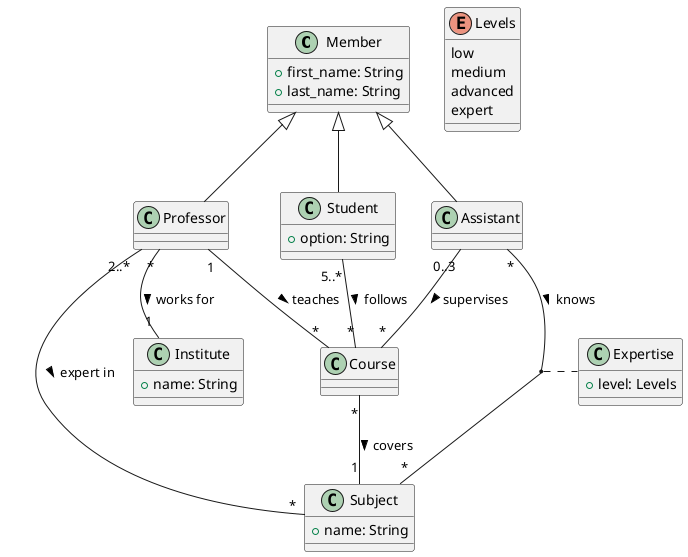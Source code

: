 @startuml High School

class Member {
  +first_name: String
  +last_name: String
}

class Professor {
}
class Assistant {
}
class Student {
  +option: String
}
class Subject {
  +name: String
}
class Expertise {
  +level: Levels
}
class Course {
}
class Institute {
  +name: String
}
enum Levels {
  low
  medium
  advanced
  expert
}

Member <|-- Professor
Member <|-- Assistant
Member <|-- Student

Professor "2..*" -- "*" Subject : expert in >
Professor "*" -- "1" Institute : works for >
Professor "1" -- "*" Course : teaches >

Assistant "0..3" -- "*" Course : supervises >
Assistant "*" -- "*" Subject : knows >
(Assistant, Subject) . Expertise

Student "5..*" -- "*" Course : follows >

Course "*" -- "1" Subject : covers >
@enduml